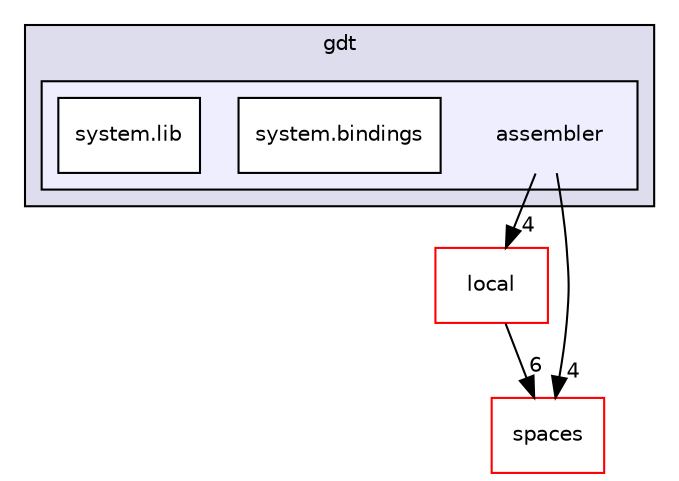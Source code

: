 digraph "assembler" {
  compound=true
  node [ fontsize="10", fontname="Helvetica"];
  edge [ labelfontsize="10", labelfontname="Helvetica"];
  subgraph clusterdir_34906b46abd2322068aa0195bd244708 {
    graph [ bgcolor="#ddddee", pencolor="black", label="gdt" fontname="Helvetica", fontsize="10", URL="dir_34906b46abd2322068aa0195bd244708.html"]
  subgraph clusterdir_4c554f9d783d63f5e41bbf46d8f2008d {
    graph [ bgcolor="#eeeeff", pencolor="black", label="" URL="dir_4c554f9d783d63f5e41bbf46d8f2008d.html"];
    dir_4c554f9d783d63f5e41bbf46d8f2008d [shape=plaintext label="assembler"];
    dir_2154f31f969b1a906f5eb84706e1b9d7 [shape=box label="system.bindings" color="black" fillcolor="white" style="filled" URL="dir_2154f31f969b1a906f5eb84706e1b9d7.html"];
    dir_6e529196474358cb89d99b8b6f3c1d67 [shape=box label="system.lib" color="black" fillcolor="white" style="filled" URL="dir_6e529196474358cb89d99b8b6f3c1d67.html"];
  }
  }
  dir_e5964b6fd5a6d82d96e1215fe4a1a66d [shape=box label="local" fillcolor="white" style="filled" color="red" URL="dir_e5964b6fd5a6d82d96e1215fe4a1a66d.html"];
  dir_43d0cc378a1b7044a9ebea179385123e [shape=box label="spaces" fillcolor="white" style="filled" color="red" URL="dir_43d0cc378a1b7044a9ebea179385123e.html"];
  dir_e5964b6fd5a6d82d96e1215fe4a1a66d->dir_43d0cc378a1b7044a9ebea179385123e [headlabel="6", labeldistance=1.5 headhref="dir_000016_000008.html"];
  dir_4c554f9d783d63f5e41bbf46d8f2008d->dir_e5964b6fd5a6d82d96e1215fe4a1a66d [headlabel="4", labeldistance=1.5 headhref="dir_000005_000016.html"];
  dir_4c554f9d783d63f5e41bbf46d8f2008d->dir_43d0cc378a1b7044a9ebea179385123e [headlabel="4", labeldistance=1.5 headhref="dir_000005_000008.html"];
}
